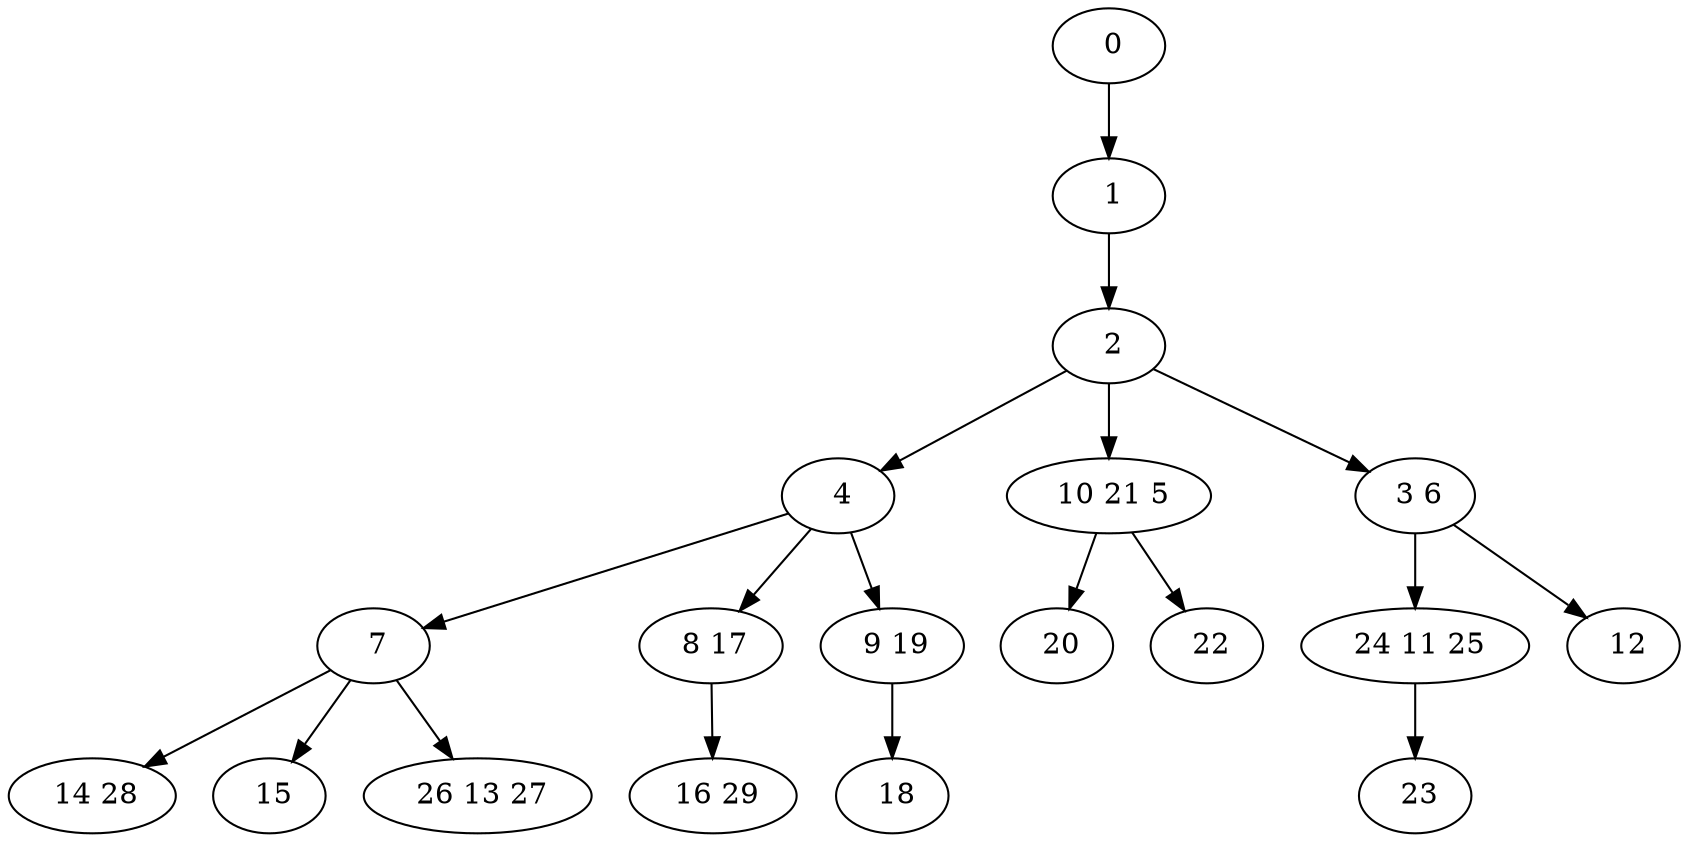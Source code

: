 digraph mytree {
" 0" -> " 1";
" 1" -> " 2";
" 2" -> " 4";
" 2" -> " 10 21 5";
" 2" -> " 3 6";
" 4" -> " 7";
" 4" -> " 8 17";
" 4" -> " 9 19";
" 7" -> " 14 28";
" 7" -> " 15";
" 7" -> " 26 13 27";
" 8 17" -> " 16 29";
" 9 19" -> " 18";
" 14 28";
" 15";
" 26 13 27";
" 16 29";
" 24 11 25" -> " 23";
" 23";
" 18";
" 10 21 5" -> " 20";
" 10 21 5" -> " 22";
" 20";
" 22";
" 3 6" -> " 24 11 25";
" 3 6" -> " 12";
" 12";
}
